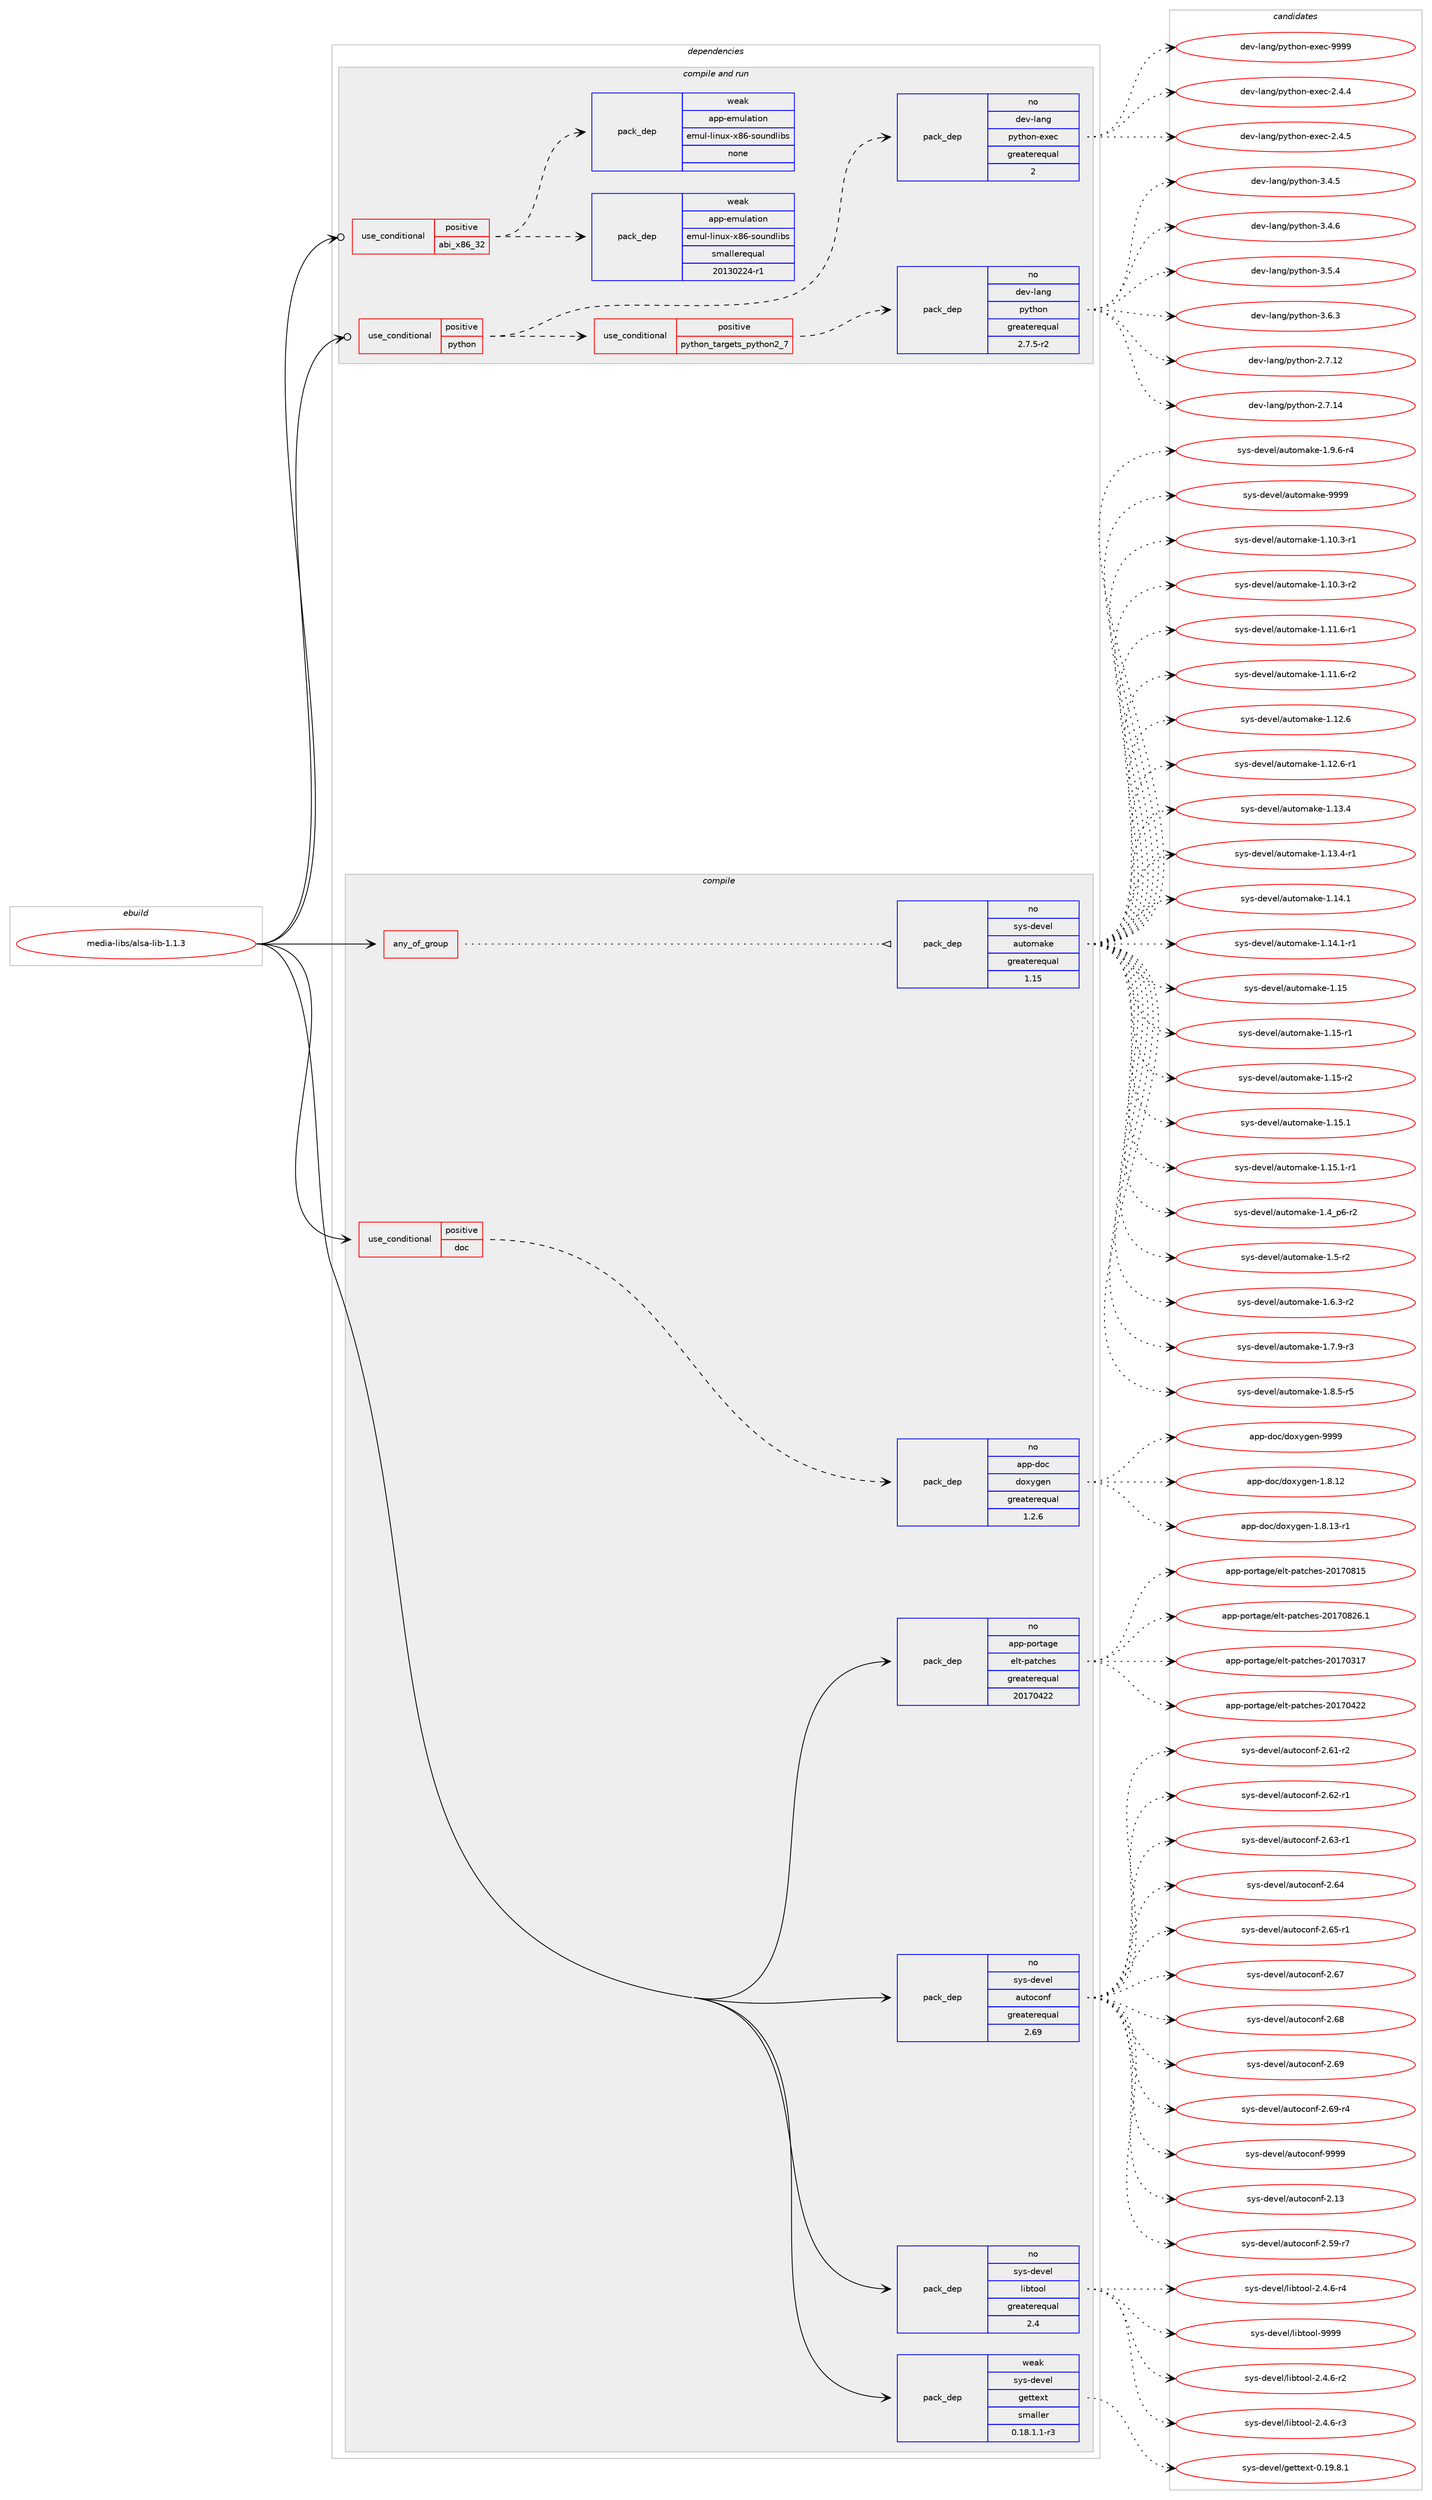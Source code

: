 digraph prolog {

# *************
# Graph options
# *************

newrank=true;
concentrate=true;
compound=true;
graph [rankdir=LR,fontname=Helvetica,fontsize=10,ranksep=1.5];#, ranksep=2.5, nodesep=0.2];
edge  [arrowhead=vee];
node  [fontname=Helvetica,fontsize=10];

# **********
# The ebuild
# **********

subgraph cluster_leftcol {
color=gray;
rank=same;
label=<<i>ebuild</i>>;
id [label="media-libs/alsa-lib-1.1.3", color=red, width=4, href="../media-libs/alsa-lib-1.1.3.svg"];
}

# ****************
# The dependencies
# ****************

subgraph cluster_midcol {
color=gray;
label=<<i>dependencies</i>>;
subgraph cluster_compile {
fillcolor="#eeeeee";
style=filled;
label=<<i>compile</i>>;
subgraph any5355 {
dependency359188 [label=<<TABLE BORDER="0" CELLBORDER="1" CELLSPACING="0" CELLPADDING="4"><TR><TD CELLPADDING="10">any_of_group</TD></TR></TABLE>>, shape=none, color=red];subgraph pack265073 {
dependency359189 [label=<<TABLE BORDER="0" CELLBORDER="1" CELLSPACING="0" CELLPADDING="4" WIDTH="220"><TR><TD ROWSPAN="6" CELLPADDING="30">pack_dep</TD></TR><TR><TD WIDTH="110">no</TD></TR><TR><TD>sys-devel</TD></TR><TR><TD>automake</TD></TR><TR><TD>greaterequal</TD></TR><TR><TD>1.15</TD></TR></TABLE>>, shape=none, color=blue];
}
dependency359188:e -> dependency359189:w [weight=20,style="dotted",arrowhead="oinv"];
}
id:e -> dependency359188:w [weight=20,style="solid",arrowhead="vee"];
subgraph cond88632 {
dependency359190 [label=<<TABLE BORDER="0" CELLBORDER="1" CELLSPACING="0" CELLPADDING="4"><TR><TD ROWSPAN="3" CELLPADDING="10">use_conditional</TD></TR><TR><TD>positive</TD></TR><TR><TD>doc</TD></TR></TABLE>>, shape=none, color=red];
subgraph pack265074 {
dependency359191 [label=<<TABLE BORDER="0" CELLBORDER="1" CELLSPACING="0" CELLPADDING="4" WIDTH="220"><TR><TD ROWSPAN="6" CELLPADDING="30">pack_dep</TD></TR><TR><TD WIDTH="110">no</TD></TR><TR><TD>app-doc</TD></TR><TR><TD>doxygen</TD></TR><TR><TD>greaterequal</TD></TR><TR><TD>1.2.6</TD></TR></TABLE>>, shape=none, color=blue];
}
dependency359190:e -> dependency359191:w [weight=20,style="dashed",arrowhead="vee"];
}
id:e -> dependency359190:w [weight=20,style="solid",arrowhead="vee"];
subgraph pack265075 {
dependency359192 [label=<<TABLE BORDER="0" CELLBORDER="1" CELLSPACING="0" CELLPADDING="4" WIDTH="220"><TR><TD ROWSPAN="6" CELLPADDING="30">pack_dep</TD></TR><TR><TD WIDTH="110">no</TD></TR><TR><TD>app-portage</TD></TR><TR><TD>elt-patches</TD></TR><TR><TD>greaterequal</TD></TR><TR><TD>20170422</TD></TR></TABLE>>, shape=none, color=blue];
}
id:e -> dependency359192:w [weight=20,style="solid",arrowhead="vee"];
subgraph pack265076 {
dependency359193 [label=<<TABLE BORDER="0" CELLBORDER="1" CELLSPACING="0" CELLPADDING="4" WIDTH="220"><TR><TD ROWSPAN="6" CELLPADDING="30">pack_dep</TD></TR><TR><TD WIDTH="110">no</TD></TR><TR><TD>sys-devel</TD></TR><TR><TD>autoconf</TD></TR><TR><TD>greaterequal</TD></TR><TR><TD>2.69</TD></TR></TABLE>>, shape=none, color=blue];
}
id:e -> dependency359193:w [weight=20,style="solid",arrowhead="vee"];
subgraph pack265077 {
dependency359194 [label=<<TABLE BORDER="0" CELLBORDER="1" CELLSPACING="0" CELLPADDING="4" WIDTH="220"><TR><TD ROWSPAN="6" CELLPADDING="30">pack_dep</TD></TR><TR><TD WIDTH="110">no</TD></TR><TR><TD>sys-devel</TD></TR><TR><TD>libtool</TD></TR><TR><TD>greaterequal</TD></TR><TR><TD>2.4</TD></TR></TABLE>>, shape=none, color=blue];
}
id:e -> dependency359194:w [weight=20,style="solid",arrowhead="vee"];
subgraph pack265078 {
dependency359195 [label=<<TABLE BORDER="0" CELLBORDER="1" CELLSPACING="0" CELLPADDING="4" WIDTH="220"><TR><TD ROWSPAN="6" CELLPADDING="30">pack_dep</TD></TR><TR><TD WIDTH="110">weak</TD></TR><TR><TD>sys-devel</TD></TR><TR><TD>gettext</TD></TR><TR><TD>smaller</TD></TR><TR><TD>0.18.1.1-r3</TD></TR></TABLE>>, shape=none, color=blue];
}
id:e -> dependency359195:w [weight=20,style="solid",arrowhead="vee"];
}
subgraph cluster_compileandrun {
fillcolor="#eeeeee";
style=filled;
label=<<i>compile and run</i>>;
subgraph cond88633 {
dependency359196 [label=<<TABLE BORDER="0" CELLBORDER="1" CELLSPACING="0" CELLPADDING="4"><TR><TD ROWSPAN="3" CELLPADDING="10">use_conditional</TD></TR><TR><TD>positive</TD></TR><TR><TD>abi_x86_32</TD></TR></TABLE>>, shape=none, color=red];
subgraph pack265079 {
dependency359197 [label=<<TABLE BORDER="0" CELLBORDER="1" CELLSPACING="0" CELLPADDING="4" WIDTH="220"><TR><TD ROWSPAN="6" CELLPADDING="30">pack_dep</TD></TR><TR><TD WIDTH="110">weak</TD></TR><TR><TD>app-emulation</TD></TR><TR><TD>emul-linux-x86-soundlibs</TD></TR><TR><TD>smallerequal</TD></TR><TR><TD>20130224-r1</TD></TR></TABLE>>, shape=none, color=blue];
}
dependency359196:e -> dependency359197:w [weight=20,style="dashed",arrowhead="vee"];
subgraph pack265080 {
dependency359198 [label=<<TABLE BORDER="0" CELLBORDER="1" CELLSPACING="0" CELLPADDING="4" WIDTH="220"><TR><TD ROWSPAN="6" CELLPADDING="30">pack_dep</TD></TR><TR><TD WIDTH="110">weak</TD></TR><TR><TD>app-emulation</TD></TR><TR><TD>emul-linux-x86-soundlibs</TD></TR><TR><TD>none</TD></TR><TR><TD></TD></TR></TABLE>>, shape=none, color=blue];
}
dependency359196:e -> dependency359198:w [weight=20,style="dashed",arrowhead="vee"];
}
id:e -> dependency359196:w [weight=20,style="solid",arrowhead="odotvee"];
subgraph cond88634 {
dependency359199 [label=<<TABLE BORDER="0" CELLBORDER="1" CELLSPACING="0" CELLPADDING="4"><TR><TD ROWSPAN="3" CELLPADDING="10">use_conditional</TD></TR><TR><TD>positive</TD></TR><TR><TD>python</TD></TR></TABLE>>, shape=none, color=red];
subgraph cond88635 {
dependency359200 [label=<<TABLE BORDER="0" CELLBORDER="1" CELLSPACING="0" CELLPADDING="4"><TR><TD ROWSPAN="3" CELLPADDING="10">use_conditional</TD></TR><TR><TD>positive</TD></TR><TR><TD>python_targets_python2_7</TD></TR></TABLE>>, shape=none, color=red];
subgraph pack265081 {
dependency359201 [label=<<TABLE BORDER="0" CELLBORDER="1" CELLSPACING="0" CELLPADDING="4" WIDTH="220"><TR><TD ROWSPAN="6" CELLPADDING="30">pack_dep</TD></TR><TR><TD WIDTH="110">no</TD></TR><TR><TD>dev-lang</TD></TR><TR><TD>python</TD></TR><TR><TD>greaterequal</TD></TR><TR><TD>2.7.5-r2</TD></TR></TABLE>>, shape=none, color=blue];
}
dependency359200:e -> dependency359201:w [weight=20,style="dashed",arrowhead="vee"];
}
dependency359199:e -> dependency359200:w [weight=20,style="dashed",arrowhead="vee"];
subgraph pack265082 {
dependency359202 [label=<<TABLE BORDER="0" CELLBORDER="1" CELLSPACING="0" CELLPADDING="4" WIDTH="220"><TR><TD ROWSPAN="6" CELLPADDING="30">pack_dep</TD></TR><TR><TD WIDTH="110">no</TD></TR><TR><TD>dev-lang</TD></TR><TR><TD>python-exec</TD></TR><TR><TD>greaterequal</TD></TR><TR><TD>2</TD></TR></TABLE>>, shape=none, color=blue];
}
dependency359199:e -> dependency359202:w [weight=20,style="dashed",arrowhead="vee"];
}
id:e -> dependency359199:w [weight=20,style="solid",arrowhead="odotvee"];
}
subgraph cluster_run {
fillcolor="#eeeeee";
style=filled;
label=<<i>run</i>>;
}
}

# **************
# The candidates
# **************

subgraph cluster_choices {
rank=same;
color=gray;
label=<<i>candidates</i>>;

subgraph choice265073 {
color=black;
nodesep=1;
choice11512111545100101118101108479711711611110997107101454946494846514511449 [label="sys-devel/automake-1.10.3-r1", color=red, width=4,href="../sys-devel/automake-1.10.3-r1.svg"];
choice11512111545100101118101108479711711611110997107101454946494846514511450 [label="sys-devel/automake-1.10.3-r2", color=red, width=4,href="../sys-devel/automake-1.10.3-r2.svg"];
choice11512111545100101118101108479711711611110997107101454946494946544511449 [label="sys-devel/automake-1.11.6-r1", color=red, width=4,href="../sys-devel/automake-1.11.6-r1.svg"];
choice11512111545100101118101108479711711611110997107101454946494946544511450 [label="sys-devel/automake-1.11.6-r2", color=red, width=4,href="../sys-devel/automake-1.11.6-r2.svg"];
choice1151211154510010111810110847971171161111099710710145494649504654 [label="sys-devel/automake-1.12.6", color=red, width=4,href="../sys-devel/automake-1.12.6.svg"];
choice11512111545100101118101108479711711611110997107101454946495046544511449 [label="sys-devel/automake-1.12.6-r1", color=red, width=4,href="../sys-devel/automake-1.12.6-r1.svg"];
choice1151211154510010111810110847971171161111099710710145494649514652 [label="sys-devel/automake-1.13.4", color=red, width=4,href="../sys-devel/automake-1.13.4.svg"];
choice11512111545100101118101108479711711611110997107101454946495146524511449 [label="sys-devel/automake-1.13.4-r1", color=red, width=4,href="../sys-devel/automake-1.13.4-r1.svg"];
choice1151211154510010111810110847971171161111099710710145494649524649 [label="sys-devel/automake-1.14.1", color=red, width=4,href="../sys-devel/automake-1.14.1.svg"];
choice11512111545100101118101108479711711611110997107101454946495246494511449 [label="sys-devel/automake-1.14.1-r1", color=red, width=4,href="../sys-devel/automake-1.14.1-r1.svg"];
choice115121115451001011181011084797117116111109971071014549464953 [label="sys-devel/automake-1.15", color=red, width=4,href="../sys-devel/automake-1.15.svg"];
choice1151211154510010111810110847971171161111099710710145494649534511449 [label="sys-devel/automake-1.15-r1", color=red, width=4,href="../sys-devel/automake-1.15-r1.svg"];
choice1151211154510010111810110847971171161111099710710145494649534511450 [label="sys-devel/automake-1.15-r2", color=red, width=4,href="../sys-devel/automake-1.15-r2.svg"];
choice1151211154510010111810110847971171161111099710710145494649534649 [label="sys-devel/automake-1.15.1", color=red, width=4,href="../sys-devel/automake-1.15.1.svg"];
choice11512111545100101118101108479711711611110997107101454946495346494511449 [label="sys-devel/automake-1.15.1-r1", color=red, width=4,href="../sys-devel/automake-1.15.1-r1.svg"];
choice115121115451001011181011084797117116111109971071014549465295112544511450 [label="sys-devel/automake-1.4_p6-r2", color=red, width=4,href="../sys-devel/automake-1.4_p6-r2.svg"];
choice11512111545100101118101108479711711611110997107101454946534511450 [label="sys-devel/automake-1.5-r2", color=red, width=4,href="../sys-devel/automake-1.5-r2.svg"];
choice115121115451001011181011084797117116111109971071014549465446514511450 [label="sys-devel/automake-1.6.3-r2", color=red, width=4,href="../sys-devel/automake-1.6.3-r2.svg"];
choice115121115451001011181011084797117116111109971071014549465546574511451 [label="sys-devel/automake-1.7.9-r3", color=red, width=4,href="../sys-devel/automake-1.7.9-r3.svg"];
choice115121115451001011181011084797117116111109971071014549465646534511453 [label="sys-devel/automake-1.8.5-r5", color=red, width=4,href="../sys-devel/automake-1.8.5-r5.svg"];
choice115121115451001011181011084797117116111109971071014549465746544511452 [label="sys-devel/automake-1.9.6-r4", color=red, width=4,href="../sys-devel/automake-1.9.6-r4.svg"];
choice115121115451001011181011084797117116111109971071014557575757 [label="sys-devel/automake-9999", color=red, width=4,href="../sys-devel/automake-9999.svg"];
dependency359189:e -> choice11512111545100101118101108479711711611110997107101454946494846514511449:w [style=dotted,weight="100"];
dependency359189:e -> choice11512111545100101118101108479711711611110997107101454946494846514511450:w [style=dotted,weight="100"];
dependency359189:e -> choice11512111545100101118101108479711711611110997107101454946494946544511449:w [style=dotted,weight="100"];
dependency359189:e -> choice11512111545100101118101108479711711611110997107101454946494946544511450:w [style=dotted,weight="100"];
dependency359189:e -> choice1151211154510010111810110847971171161111099710710145494649504654:w [style=dotted,weight="100"];
dependency359189:e -> choice11512111545100101118101108479711711611110997107101454946495046544511449:w [style=dotted,weight="100"];
dependency359189:e -> choice1151211154510010111810110847971171161111099710710145494649514652:w [style=dotted,weight="100"];
dependency359189:e -> choice11512111545100101118101108479711711611110997107101454946495146524511449:w [style=dotted,weight="100"];
dependency359189:e -> choice1151211154510010111810110847971171161111099710710145494649524649:w [style=dotted,weight="100"];
dependency359189:e -> choice11512111545100101118101108479711711611110997107101454946495246494511449:w [style=dotted,weight="100"];
dependency359189:e -> choice115121115451001011181011084797117116111109971071014549464953:w [style=dotted,weight="100"];
dependency359189:e -> choice1151211154510010111810110847971171161111099710710145494649534511449:w [style=dotted,weight="100"];
dependency359189:e -> choice1151211154510010111810110847971171161111099710710145494649534511450:w [style=dotted,weight="100"];
dependency359189:e -> choice1151211154510010111810110847971171161111099710710145494649534649:w [style=dotted,weight="100"];
dependency359189:e -> choice11512111545100101118101108479711711611110997107101454946495346494511449:w [style=dotted,weight="100"];
dependency359189:e -> choice115121115451001011181011084797117116111109971071014549465295112544511450:w [style=dotted,weight="100"];
dependency359189:e -> choice11512111545100101118101108479711711611110997107101454946534511450:w [style=dotted,weight="100"];
dependency359189:e -> choice115121115451001011181011084797117116111109971071014549465446514511450:w [style=dotted,weight="100"];
dependency359189:e -> choice115121115451001011181011084797117116111109971071014549465546574511451:w [style=dotted,weight="100"];
dependency359189:e -> choice115121115451001011181011084797117116111109971071014549465646534511453:w [style=dotted,weight="100"];
dependency359189:e -> choice115121115451001011181011084797117116111109971071014549465746544511452:w [style=dotted,weight="100"];
dependency359189:e -> choice115121115451001011181011084797117116111109971071014557575757:w [style=dotted,weight="100"];
}
subgraph choice265074 {
color=black;
nodesep=1;
choice9711211245100111994710011112012110310111045494656464950 [label="app-doc/doxygen-1.8.12", color=red, width=4,href="../app-doc/doxygen-1.8.12.svg"];
choice97112112451001119947100111120121103101110454946564649514511449 [label="app-doc/doxygen-1.8.13-r1", color=red, width=4,href="../app-doc/doxygen-1.8.13-r1.svg"];
choice971121124510011199471001111201211031011104557575757 [label="app-doc/doxygen-9999", color=red, width=4,href="../app-doc/doxygen-9999.svg"];
dependency359191:e -> choice9711211245100111994710011112012110310111045494656464950:w [style=dotted,weight="100"];
dependency359191:e -> choice97112112451001119947100111120121103101110454946564649514511449:w [style=dotted,weight="100"];
dependency359191:e -> choice971121124510011199471001111201211031011104557575757:w [style=dotted,weight="100"];
}
subgraph choice265075 {
color=black;
nodesep=1;
choice97112112451121111141169710310147101108116451129711699104101115455048495548514955 [label="app-portage/elt-patches-20170317", color=red, width=4,href="../app-portage/elt-patches-20170317.svg"];
choice97112112451121111141169710310147101108116451129711699104101115455048495548525050 [label="app-portage/elt-patches-20170422", color=red, width=4,href="../app-portage/elt-patches-20170422.svg"];
choice97112112451121111141169710310147101108116451129711699104101115455048495548564953 [label="app-portage/elt-patches-20170815", color=red, width=4,href="../app-portage/elt-patches-20170815.svg"];
choice971121124511211111411697103101471011081164511297116991041011154550484955485650544649 [label="app-portage/elt-patches-20170826.1", color=red, width=4,href="../app-portage/elt-patches-20170826.1.svg"];
dependency359192:e -> choice97112112451121111141169710310147101108116451129711699104101115455048495548514955:w [style=dotted,weight="100"];
dependency359192:e -> choice97112112451121111141169710310147101108116451129711699104101115455048495548525050:w [style=dotted,weight="100"];
dependency359192:e -> choice97112112451121111141169710310147101108116451129711699104101115455048495548564953:w [style=dotted,weight="100"];
dependency359192:e -> choice971121124511211111411697103101471011081164511297116991041011154550484955485650544649:w [style=dotted,weight="100"];
}
subgraph choice265076 {
color=black;
nodesep=1;
choice115121115451001011181011084797117116111991111101024550464951 [label="sys-devel/autoconf-2.13", color=red, width=4,href="../sys-devel/autoconf-2.13.svg"];
choice1151211154510010111810110847971171161119911111010245504653574511455 [label="sys-devel/autoconf-2.59-r7", color=red, width=4,href="../sys-devel/autoconf-2.59-r7.svg"];
choice1151211154510010111810110847971171161119911111010245504654494511450 [label="sys-devel/autoconf-2.61-r2", color=red, width=4,href="../sys-devel/autoconf-2.61-r2.svg"];
choice1151211154510010111810110847971171161119911111010245504654504511449 [label="sys-devel/autoconf-2.62-r1", color=red, width=4,href="../sys-devel/autoconf-2.62-r1.svg"];
choice1151211154510010111810110847971171161119911111010245504654514511449 [label="sys-devel/autoconf-2.63-r1", color=red, width=4,href="../sys-devel/autoconf-2.63-r1.svg"];
choice115121115451001011181011084797117116111991111101024550465452 [label="sys-devel/autoconf-2.64", color=red, width=4,href="../sys-devel/autoconf-2.64.svg"];
choice1151211154510010111810110847971171161119911111010245504654534511449 [label="sys-devel/autoconf-2.65-r1", color=red, width=4,href="../sys-devel/autoconf-2.65-r1.svg"];
choice115121115451001011181011084797117116111991111101024550465455 [label="sys-devel/autoconf-2.67", color=red, width=4,href="../sys-devel/autoconf-2.67.svg"];
choice115121115451001011181011084797117116111991111101024550465456 [label="sys-devel/autoconf-2.68", color=red, width=4,href="../sys-devel/autoconf-2.68.svg"];
choice115121115451001011181011084797117116111991111101024550465457 [label="sys-devel/autoconf-2.69", color=red, width=4,href="../sys-devel/autoconf-2.69.svg"];
choice1151211154510010111810110847971171161119911111010245504654574511452 [label="sys-devel/autoconf-2.69-r4", color=red, width=4,href="../sys-devel/autoconf-2.69-r4.svg"];
choice115121115451001011181011084797117116111991111101024557575757 [label="sys-devel/autoconf-9999", color=red, width=4,href="../sys-devel/autoconf-9999.svg"];
dependency359193:e -> choice115121115451001011181011084797117116111991111101024550464951:w [style=dotted,weight="100"];
dependency359193:e -> choice1151211154510010111810110847971171161119911111010245504653574511455:w [style=dotted,weight="100"];
dependency359193:e -> choice1151211154510010111810110847971171161119911111010245504654494511450:w [style=dotted,weight="100"];
dependency359193:e -> choice1151211154510010111810110847971171161119911111010245504654504511449:w [style=dotted,weight="100"];
dependency359193:e -> choice1151211154510010111810110847971171161119911111010245504654514511449:w [style=dotted,weight="100"];
dependency359193:e -> choice115121115451001011181011084797117116111991111101024550465452:w [style=dotted,weight="100"];
dependency359193:e -> choice1151211154510010111810110847971171161119911111010245504654534511449:w [style=dotted,weight="100"];
dependency359193:e -> choice115121115451001011181011084797117116111991111101024550465455:w [style=dotted,weight="100"];
dependency359193:e -> choice115121115451001011181011084797117116111991111101024550465456:w [style=dotted,weight="100"];
dependency359193:e -> choice115121115451001011181011084797117116111991111101024550465457:w [style=dotted,weight="100"];
dependency359193:e -> choice1151211154510010111810110847971171161119911111010245504654574511452:w [style=dotted,weight="100"];
dependency359193:e -> choice115121115451001011181011084797117116111991111101024557575757:w [style=dotted,weight="100"];
}
subgraph choice265077 {
color=black;
nodesep=1;
choice1151211154510010111810110847108105981161111111084550465246544511450 [label="sys-devel/libtool-2.4.6-r2", color=red, width=4,href="../sys-devel/libtool-2.4.6-r2.svg"];
choice1151211154510010111810110847108105981161111111084550465246544511451 [label="sys-devel/libtool-2.4.6-r3", color=red, width=4,href="../sys-devel/libtool-2.4.6-r3.svg"];
choice1151211154510010111810110847108105981161111111084550465246544511452 [label="sys-devel/libtool-2.4.6-r4", color=red, width=4,href="../sys-devel/libtool-2.4.6-r4.svg"];
choice1151211154510010111810110847108105981161111111084557575757 [label="sys-devel/libtool-9999", color=red, width=4,href="../sys-devel/libtool-9999.svg"];
dependency359194:e -> choice1151211154510010111810110847108105981161111111084550465246544511450:w [style=dotted,weight="100"];
dependency359194:e -> choice1151211154510010111810110847108105981161111111084550465246544511451:w [style=dotted,weight="100"];
dependency359194:e -> choice1151211154510010111810110847108105981161111111084550465246544511452:w [style=dotted,weight="100"];
dependency359194:e -> choice1151211154510010111810110847108105981161111111084557575757:w [style=dotted,weight="100"];
}
subgraph choice265078 {
color=black;
nodesep=1;
choice1151211154510010111810110847103101116116101120116454846495746564649 [label="sys-devel/gettext-0.19.8.1", color=red, width=4,href="../sys-devel/gettext-0.19.8.1.svg"];
dependency359195:e -> choice1151211154510010111810110847103101116116101120116454846495746564649:w [style=dotted,weight="100"];
}
subgraph choice265079 {
color=black;
nodesep=1;
}
subgraph choice265080 {
color=black;
nodesep=1;
}
subgraph choice265081 {
color=black;
nodesep=1;
choice10010111845108971101034711212111610411111045504655464950 [label="dev-lang/python-2.7.12", color=red, width=4,href="../dev-lang/python-2.7.12.svg"];
choice10010111845108971101034711212111610411111045504655464952 [label="dev-lang/python-2.7.14", color=red, width=4,href="../dev-lang/python-2.7.14.svg"];
choice100101118451089711010347112121116104111110455146524653 [label="dev-lang/python-3.4.5", color=red, width=4,href="../dev-lang/python-3.4.5.svg"];
choice100101118451089711010347112121116104111110455146524654 [label="dev-lang/python-3.4.6", color=red, width=4,href="../dev-lang/python-3.4.6.svg"];
choice100101118451089711010347112121116104111110455146534652 [label="dev-lang/python-3.5.4", color=red, width=4,href="../dev-lang/python-3.5.4.svg"];
choice100101118451089711010347112121116104111110455146544651 [label="dev-lang/python-3.6.3", color=red, width=4,href="../dev-lang/python-3.6.3.svg"];
dependency359201:e -> choice10010111845108971101034711212111610411111045504655464950:w [style=dotted,weight="100"];
dependency359201:e -> choice10010111845108971101034711212111610411111045504655464952:w [style=dotted,weight="100"];
dependency359201:e -> choice100101118451089711010347112121116104111110455146524653:w [style=dotted,weight="100"];
dependency359201:e -> choice100101118451089711010347112121116104111110455146524654:w [style=dotted,weight="100"];
dependency359201:e -> choice100101118451089711010347112121116104111110455146534652:w [style=dotted,weight="100"];
dependency359201:e -> choice100101118451089711010347112121116104111110455146544651:w [style=dotted,weight="100"];
}
subgraph choice265082 {
color=black;
nodesep=1;
choice1001011184510897110103471121211161041111104510112010199455046524652 [label="dev-lang/python-exec-2.4.4", color=red, width=4,href="../dev-lang/python-exec-2.4.4.svg"];
choice1001011184510897110103471121211161041111104510112010199455046524653 [label="dev-lang/python-exec-2.4.5", color=red, width=4,href="../dev-lang/python-exec-2.4.5.svg"];
choice10010111845108971101034711212111610411111045101120101994557575757 [label="dev-lang/python-exec-9999", color=red, width=4,href="../dev-lang/python-exec-9999.svg"];
dependency359202:e -> choice1001011184510897110103471121211161041111104510112010199455046524652:w [style=dotted,weight="100"];
dependency359202:e -> choice1001011184510897110103471121211161041111104510112010199455046524653:w [style=dotted,weight="100"];
dependency359202:e -> choice10010111845108971101034711212111610411111045101120101994557575757:w [style=dotted,weight="100"];
}
}

}
